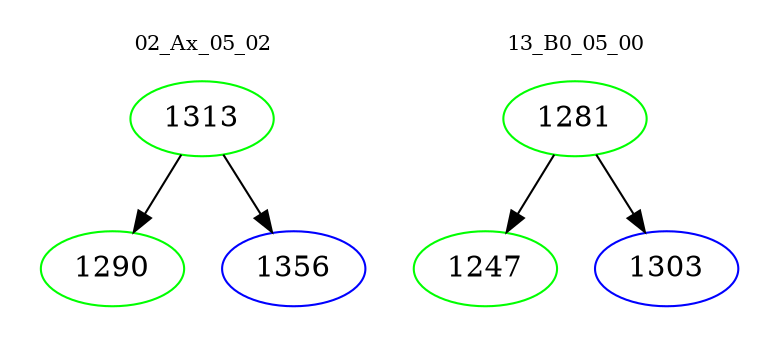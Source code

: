 digraph{
subgraph cluster_0 {
color = white
label = "02_Ax_05_02";
fontsize=10;
T0_1313 [label="1313", color="green"]
T0_1313 -> T0_1290 [color="black"]
T0_1290 [label="1290", color="green"]
T0_1313 -> T0_1356 [color="black"]
T0_1356 [label="1356", color="blue"]
}
subgraph cluster_1 {
color = white
label = "13_B0_05_00";
fontsize=10;
T1_1281 [label="1281", color="green"]
T1_1281 -> T1_1247 [color="black"]
T1_1247 [label="1247", color="green"]
T1_1281 -> T1_1303 [color="black"]
T1_1303 [label="1303", color="blue"]
}
}
